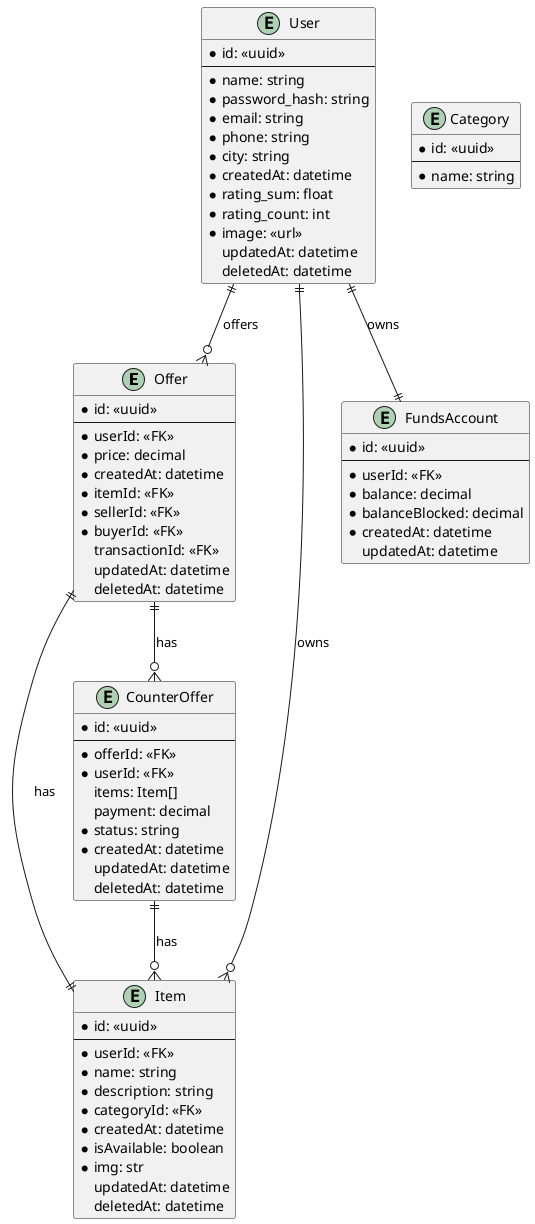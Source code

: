@startuml P2P Marketplace

entity Offer {
    * id: <<uuid>>
    --
    * userId: <<FK>>
    * price: decimal
    * createdAt: datetime
    * itemId: <<FK>>
    * sellerId: <<FK>>
    * buyerId: <<FK>>
    transactionId: <<FK>>
    updatedAt: datetime
    deletedAt: datetime
}

entity Item{
     * id: <<uuid>>
    --
    * userId: <<FK>>
    * name: string
    * description: string
    * categoryId: <<FK>>
    * createdAt: datetime
    * isAvailable: boolean
    * img: str
    updatedAt: datetime
    deletedAt: datetime
}

entity Category{
    * id: <<uuid>>
    --
    *name: string
}

entity User {
    * id: <<uuid>>
    --
    * name: string
    * password_hash: string
    * email: string
    * phone: string
    * city: string
    * createdAt: datetime
    * rating_sum: float
    * rating_count: int
    * image: <<url>>
/'    freshest token + valid_until ?? '/
    updatedAt: datetime
    deletedAt: datetime
}

entity FundsAccount {
    * id: <<uuid>>
    --
    * userId: <<FK>>
    * balance: decimal
    * balanceBlocked: decimal
/'    * currency: string '/
    * createdAt: datetime
    updatedAt: datetime
}

entity CounterOffer {
    *id: <<uuid>>
    --
    *offerId: <<FK>>
    *userId: <<FK>>
    items: Item[]
    payment: decimal
    *status: string
    *createdAt: datetime
    updatedAt: datetime
    deletedAt: datetime
}

User  ||--o{ Offer : offers  
User  ||--|| FundsAccount : owns
Offer ||--o{ CounterOffer : has
User  ||--o{ Item : owns
Offer ||--|| Item: has
CounterOffer ||--o{ Item: has

@enduml